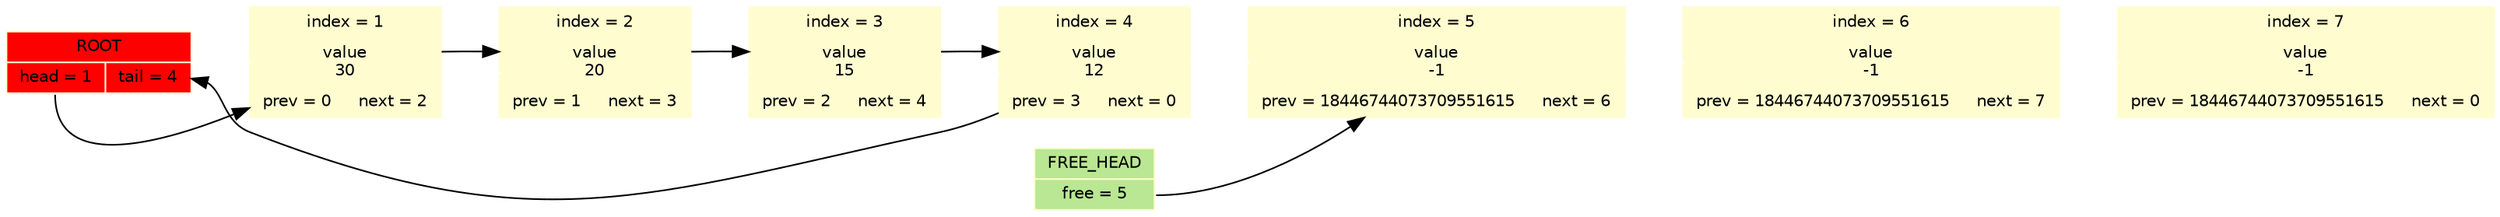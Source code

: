   digraph
  {
  rankdir = LR;
  node [shape = record, color = "#fffdd0", fontname = helvetica, fontsize = 10];
  bgcolor = "#ffffff";
  ROOT[style = "filled", fillcolor = "#ff0000",   label = "ROOT|{<head>head = 1|<tail>tail = 4}"];
  FREE_HEAD[style = "filled", fillcolor = "#b9e793",   label = "FREE_HEAD|<free>free = 5"];
  NODE_1[style = "filled", fillcolor = "#fffdd0",   label = "index = 1|value\n30|{prev = 0|next = 2}"];
  NODE_2[style = "filled", fillcolor = "#fffdd0",   label = "index = 2|value\n20|{prev = 1|next = 3}"];
  NODE_3[style = "filled", fillcolor = "#fffdd0",   label = "index = 3|value\n15|{prev = 2|next = 4}"];
  NODE_4[style = "filled", fillcolor = "#fffdd0",   label = "index = 4|value\n12|{prev = 3|next = 0}"];
  NODE_5[style = "filled", fillcolor = "#fffdd0",   label = "index = 5|value\n-1|{prev = 18446744073709551615|next = 6}"];
  NODE_6[style = "filled", fillcolor = "#fffdd0",   label = "index = 6|value\n-1|{prev = 18446744073709551615|next = 7}"];
  NODE_7[style = "filled", fillcolor = "#fffdd0",   label = "index = 7|value\n-1|{prev = 18446744073709551615|next = 0}"];
ROOT->NODE_1->NODE_2->NODE_3->NODE_4->NODE_5->NODE_6->NODE_7 [weight = 100000, color = "#ffffff"];
ROOT:head->NODE_1->NODE_2->NODE_3->NODE_4->ROOT:tail;
FREE_HEAD:free->NODE_5;
  }
